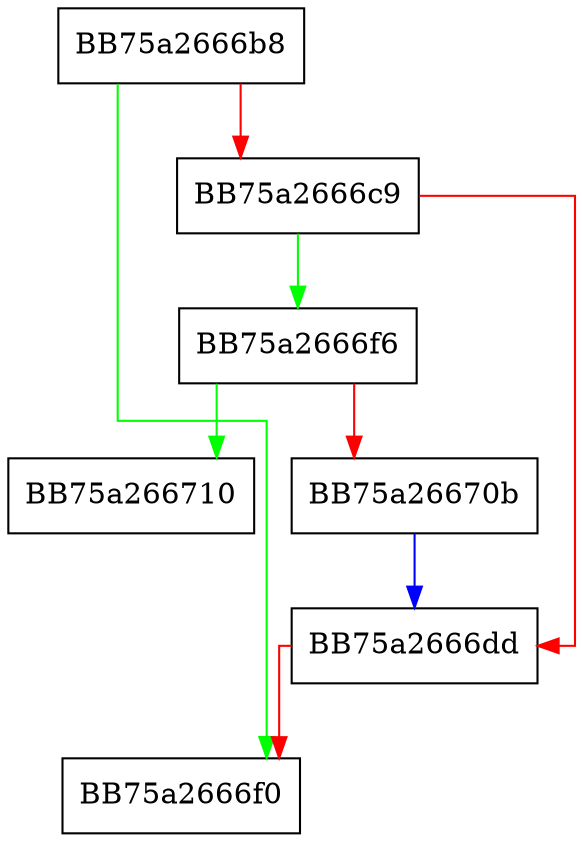 digraph _Tidy {
  node [shape="box"];
  graph [splines=ortho];
  BB75a2666b8 -> BB75a2666f0 [color="green"];
  BB75a2666b8 -> BB75a2666c9 [color="red"];
  BB75a2666c9 -> BB75a2666f6 [color="green"];
  BB75a2666c9 -> BB75a2666dd [color="red"];
  BB75a2666dd -> BB75a2666f0 [color="red"];
  BB75a2666f6 -> BB75a266710 [color="green"];
  BB75a2666f6 -> BB75a26670b [color="red"];
  BB75a26670b -> BB75a2666dd [color="blue"];
}